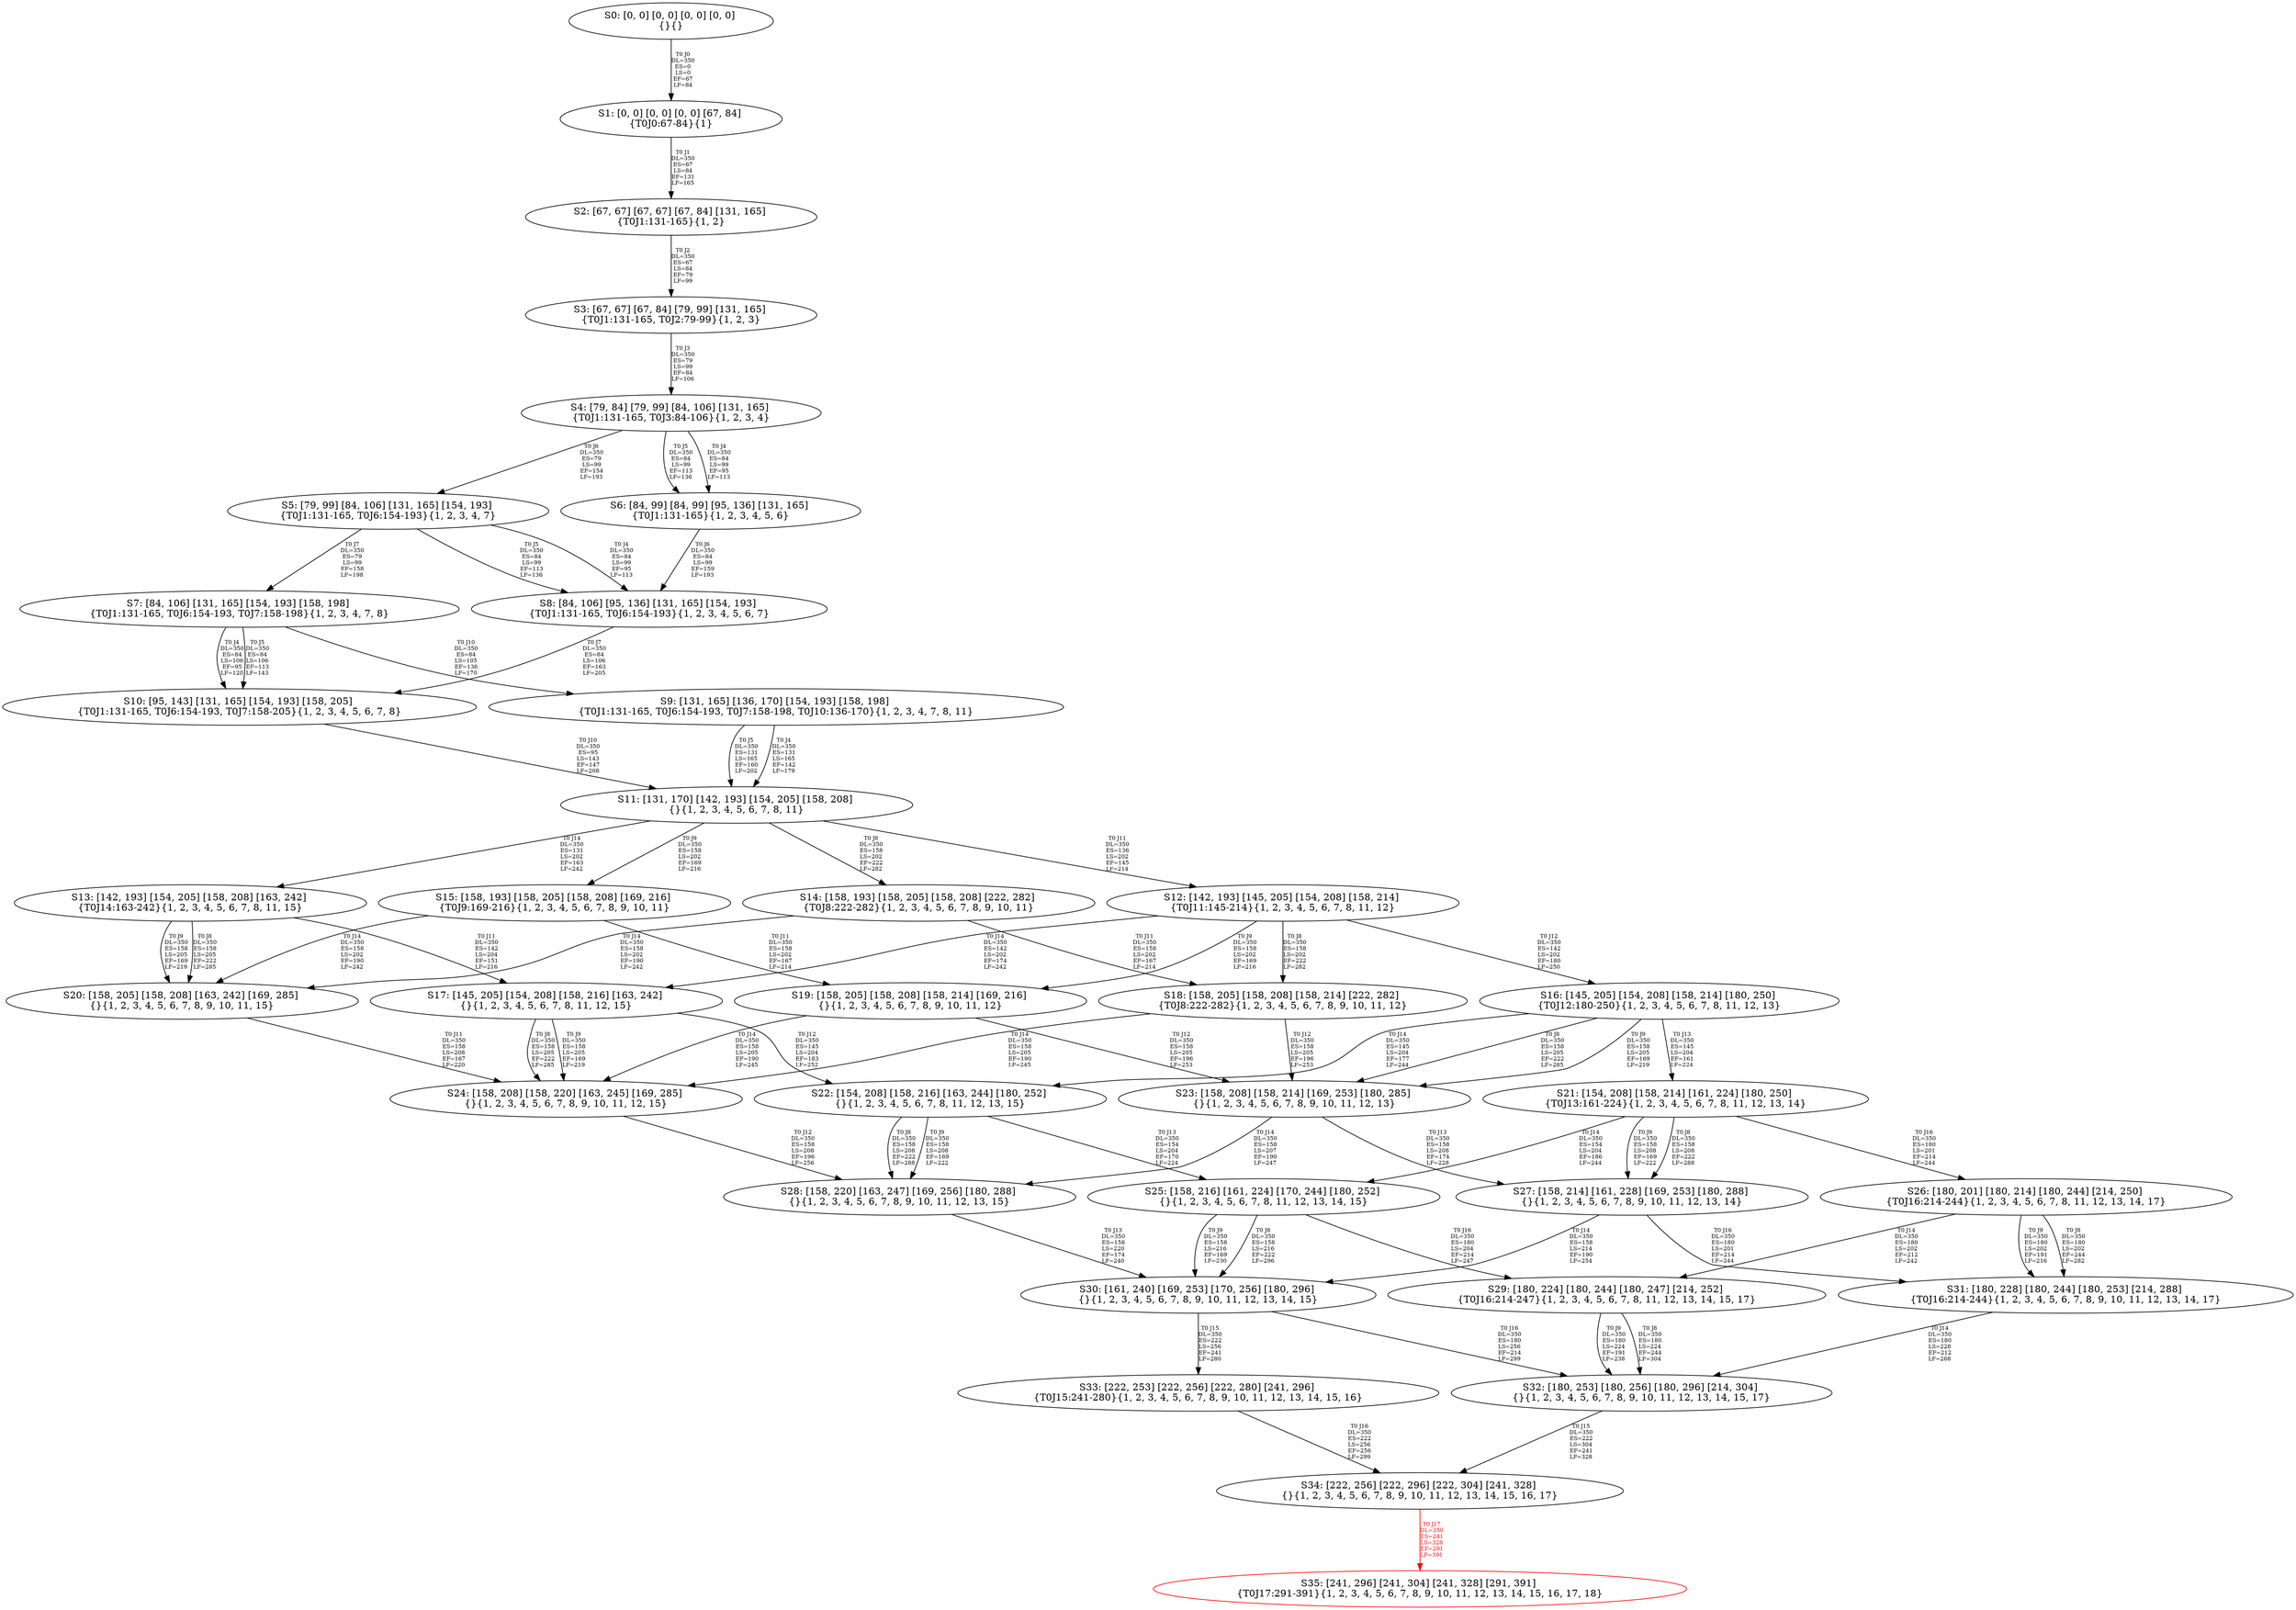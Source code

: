 digraph {
	S0[label="S0: [0, 0] [0, 0] [0, 0] [0, 0] \n{}{}"];
	S1[label="S1: [0, 0] [0, 0] [0, 0] [67, 84] \n{T0J0:67-84}{1}"];
	S2[label="S2: [67, 67] [67, 67] [67, 84] [131, 165] \n{T0J1:131-165}{1, 2}"];
	S3[label="S3: [67, 67] [67, 84] [79, 99] [131, 165] \n{T0J1:131-165, T0J2:79-99}{1, 2, 3}"];
	S4[label="S4: [79, 84] [79, 99] [84, 106] [131, 165] \n{T0J1:131-165, T0J3:84-106}{1, 2, 3, 4}"];
	S5[label="S5: [79, 99] [84, 106] [131, 165] [154, 193] \n{T0J1:131-165, T0J6:154-193}{1, 2, 3, 4, 7}"];
	S6[label="S6: [84, 99] [84, 99] [95, 136] [131, 165] \n{T0J1:131-165}{1, 2, 3, 4, 5, 6}"];
	S7[label="S7: [84, 106] [131, 165] [154, 193] [158, 198] \n{T0J1:131-165, T0J6:154-193, T0J7:158-198}{1, 2, 3, 4, 7, 8}"];
	S8[label="S8: [84, 106] [95, 136] [131, 165] [154, 193] \n{T0J1:131-165, T0J6:154-193}{1, 2, 3, 4, 5, 6, 7}"];
	S9[label="S9: [131, 165] [136, 170] [154, 193] [158, 198] \n{T0J1:131-165, T0J6:154-193, T0J7:158-198, T0J10:136-170}{1, 2, 3, 4, 7, 8, 11}"];
	S10[label="S10: [95, 143] [131, 165] [154, 193] [158, 205] \n{T0J1:131-165, T0J6:154-193, T0J7:158-205}{1, 2, 3, 4, 5, 6, 7, 8}"];
	S11[label="S11: [131, 170] [142, 193] [154, 205] [158, 208] \n{}{1, 2, 3, 4, 5, 6, 7, 8, 11}"];
	S12[label="S12: [142, 193] [145, 205] [154, 208] [158, 214] \n{T0J11:145-214}{1, 2, 3, 4, 5, 6, 7, 8, 11, 12}"];
	S13[label="S13: [142, 193] [154, 205] [158, 208] [163, 242] \n{T0J14:163-242}{1, 2, 3, 4, 5, 6, 7, 8, 11, 15}"];
	S14[label="S14: [158, 193] [158, 205] [158, 208] [222, 282] \n{T0J8:222-282}{1, 2, 3, 4, 5, 6, 7, 8, 9, 10, 11}"];
	S15[label="S15: [158, 193] [158, 205] [158, 208] [169, 216] \n{T0J9:169-216}{1, 2, 3, 4, 5, 6, 7, 8, 9, 10, 11}"];
	S16[label="S16: [145, 205] [154, 208] [158, 214] [180, 250] \n{T0J12:180-250}{1, 2, 3, 4, 5, 6, 7, 8, 11, 12, 13}"];
	S17[label="S17: [145, 205] [154, 208] [158, 216] [163, 242] \n{}{1, 2, 3, 4, 5, 6, 7, 8, 11, 12, 15}"];
	S18[label="S18: [158, 205] [158, 208] [158, 214] [222, 282] \n{T0J8:222-282}{1, 2, 3, 4, 5, 6, 7, 8, 9, 10, 11, 12}"];
	S19[label="S19: [158, 205] [158, 208] [158, 214] [169, 216] \n{}{1, 2, 3, 4, 5, 6, 7, 8, 9, 10, 11, 12}"];
	S20[label="S20: [158, 205] [158, 208] [163, 242] [169, 285] \n{}{1, 2, 3, 4, 5, 6, 7, 8, 9, 10, 11, 15}"];
	S21[label="S21: [154, 208] [158, 214] [161, 224] [180, 250] \n{T0J13:161-224}{1, 2, 3, 4, 5, 6, 7, 8, 11, 12, 13, 14}"];
	S22[label="S22: [154, 208] [158, 216] [163, 244] [180, 252] \n{}{1, 2, 3, 4, 5, 6, 7, 8, 11, 12, 13, 15}"];
	S23[label="S23: [158, 208] [158, 214] [169, 253] [180, 285] \n{}{1, 2, 3, 4, 5, 6, 7, 8, 9, 10, 11, 12, 13}"];
	S24[label="S24: [158, 208] [158, 220] [163, 245] [169, 285] \n{}{1, 2, 3, 4, 5, 6, 7, 8, 9, 10, 11, 12, 15}"];
	S25[label="S25: [158, 216] [161, 224] [170, 244] [180, 252] \n{}{1, 2, 3, 4, 5, 6, 7, 8, 11, 12, 13, 14, 15}"];
	S26[label="S26: [180, 201] [180, 214] [180, 244] [214, 250] \n{T0J16:214-244}{1, 2, 3, 4, 5, 6, 7, 8, 11, 12, 13, 14, 17}"];
	S27[label="S27: [158, 214] [161, 228] [169, 253] [180, 288] \n{}{1, 2, 3, 4, 5, 6, 7, 8, 9, 10, 11, 12, 13, 14}"];
	S28[label="S28: [158, 220] [163, 247] [169, 256] [180, 288] \n{}{1, 2, 3, 4, 5, 6, 7, 8, 9, 10, 11, 12, 13, 15}"];
	S29[label="S29: [180, 224] [180, 244] [180, 247] [214, 252] \n{T0J16:214-247}{1, 2, 3, 4, 5, 6, 7, 8, 11, 12, 13, 14, 15, 17}"];
	S30[label="S30: [161, 240] [169, 253] [170, 256] [180, 296] \n{}{1, 2, 3, 4, 5, 6, 7, 8, 9, 10, 11, 12, 13, 14, 15}"];
	S31[label="S31: [180, 228] [180, 244] [180, 253] [214, 288] \n{T0J16:214-244}{1, 2, 3, 4, 5, 6, 7, 8, 9, 10, 11, 12, 13, 14, 17}"];
	S32[label="S32: [180, 253] [180, 256] [180, 296] [214, 304] \n{}{1, 2, 3, 4, 5, 6, 7, 8, 9, 10, 11, 12, 13, 14, 15, 17}"];
	S33[label="S33: [222, 253] [222, 256] [222, 280] [241, 296] \n{T0J15:241-280}{1, 2, 3, 4, 5, 6, 7, 8, 9, 10, 11, 12, 13, 14, 15, 16}"];
	S34[label="S34: [222, 256] [222, 296] [222, 304] [241, 328] \n{}{1, 2, 3, 4, 5, 6, 7, 8, 9, 10, 11, 12, 13, 14, 15, 16, 17}"];
	S35[label="S35: [241, 296] [241, 304] [241, 328] [291, 391] \n{T0J17:291-391}{1, 2, 3, 4, 5, 6, 7, 8, 9, 10, 11, 12, 13, 14, 15, 16, 17, 18}"];
	S0 -> S1[label="T0 J0\nDL=350\nES=0\nLS=0\nEF=67\nLF=84",fontsize=8];
	S1 -> S2[label="T0 J1\nDL=350\nES=67\nLS=84\nEF=131\nLF=165",fontsize=8];
	S2 -> S3[label="T0 J2\nDL=350\nES=67\nLS=84\nEF=79\nLF=99",fontsize=8];
	S3 -> S4[label="T0 J3\nDL=350\nES=79\nLS=99\nEF=84\nLF=106",fontsize=8];
	S4 -> S6[label="T0 J4\nDL=350\nES=84\nLS=99\nEF=95\nLF=113",fontsize=8];
	S4 -> S6[label="T0 J5\nDL=350\nES=84\nLS=99\nEF=113\nLF=136",fontsize=8];
	S4 -> S5[label="T0 J6\nDL=350\nES=79\nLS=99\nEF=154\nLF=193",fontsize=8];
	S5 -> S8[label="T0 J4\nDL=350\nES=84\nLS=99\nEF=95\nLF=113",fontsize=8];
	S5 -> S8[label="T0 J5\nDL=350\nES=84\nLS=99\nEF=113\nLF=136",fontsize=8];
	S5 -> S7[label="T0 J7\nDL=350\nES=79\nLS=99\nEF=158\nLF=198",fontsize=8];
	S6 -> S8[label="T0 J6\nDL=350\nES=84\nLS=99\nEF=159\nLF=193",fontsize=8];
	S7 -> S10[label="T0 J4\nDL=350\nES=84\nLS=106\nEF=95\nLF=120",fontsize=8];
	S7 -> S10[label="T0 J5\nDL=350\nES=84\nLS=106\nEF=113\nLF=143",fontsize=8];
	S7 -> S9[label="T0 J10\nDL=350\nES=84\nLS=105\nEF=136\nLF=170",fontsize=8];
	S8 -> S10[label="T0 J7\nDL=350\nES=84\nLS=106\nEF=163\nLF=205",fontsize=8];
	S9 -> S11[label="T0 J4\nDL=350\nES=131\nLS=165\nEF=142\nLF=179",fontsize=8];
	S9 -> S11[label="T0 J5\nDL=350\nES=131\nLS=165\nEF=160\nLF=202",fontsize=8];
	S10 -> S11[label="T0 J10\nDL=350\nES=95\nLS=143\nEF=147\nLF=208",fontsize=8];
	S11 -> S14[label="T0 J8\nDL=350\nES=158\nLS=202\nEF=222\nLF=282",fontsize=8];
	S11 -> S15[label="T0 J9\nDL=350\nES=158\nLS=202\nEF=169\nLF=216",fontsize=8];
	S11 -> S12[label="T0 J11\nDL=350\nES=136\nLS=202\nEF=145\nLF=214",fontsize=8];
	S11 -> S13[label="T0 J14\nDL=350\nES=131\nLS=202\nEF=163\nLF=242",fontsize=8];
	S12 -> S18[label="T0 J8\nDL=350\nES=158\nLS=202\nEF=222\nLF=282",fontsize=8];
	S12 -> S19[label="T0 J9\nDL=350\nES=158\nLS=202\nEF=169\nLF=216",fontsize=8];
	S12 -> S16[label="T0 J12\nDL=350\nES=142\nLS=202\nEF=180\nLF=250",fontsize=8];
	S12 -> S17[label="T0 J14\nDL=350\nES=142\nLS=202\nEF=174\nLF=242",fontsize=8];
	S13 -> S20[label="T0 J8\nDL=350\nES=158\nLS=205\nEF=222\nLF=285",fontsize=8];
	S13 -> S20[label="T0 J9\nDL=350\nES=158\nLS=205\nEF=169\nLF=219",fontsize=8];
	S13 -> S17[label="T0 J11\nDL=350\nES=142\nLS=204\nEF=151\nLF=216",fontsize=8];
	S14 -> S18[label="T0 J11\nDL=350\nES=158\nLS=202\nEF=167\nLF=214",fontsize=8];
	S14 -> S20[label="T0 J14\nDL=350\nES=158\nLS=202\nEF=190\nLF=242",fontsize=8];
	S15 -> S19[label="T0 J11\nDL=350\nES=158\nLS=202\nEF=167\nLF=214",fontsize=8];
	S15 -> S20[label="T0 J14\nDL=350\nES=158\nLS=202\nEF=190\nLF=242",fontsize=8];
	S16 -> S23[label="T0 J8\nDL=350\nES=158\nLS=205\nEF=222\nLF=285",fontsize=8];
	S16 -> S23[label="T0 J9\nDL=350\nES=158\nLS=205\nEF=169\nLF=219",fontsize=8];
	S16 -> S21[label="T0 J13\nDL=350\nES=145\nLS=204\nEF=161\nLF=224",fontsize=8];
	S16 -> S22[label="T0 J14\nDL=350\nES=145\nLS=204\nEF=177\nLF=244",fontsize=8];
	S17 -> S24[label="T0 J8\nDL=350\nES=158\nLS=205\nEF=222\nLF=285",fontsize=8];
	S17 -> S24[label="T0 J9\nDL=350\nES=158\nLS=205\nEF=169\nLF=219",fontsize=8];
	S17 -> S22[label="T0 J12\nDL=350\nES=145\nLS=204\nEF=183\nLF=252",fontsize=8];
	S18 -> S23[label="T0 J12\nDL=350\nES=158\nLS=205\nEF=196\nLF=253",fontsize=8];
	S18 -> S24[label="T0 J14\nDL=350\nES=158\nLS=205\nEF=190\nLF=245",fontsize=8];
	S19 -> S23[label="T0 J12\nDL=350\nES=158\nLS=205\nEF=196\nLF=253",fontsize=8];
	S19 -> S24[label="T0 J14\nDL=350\nES=158\nLS=205\nEF=190\nLF=245",fontsize=8];
	S20 -> S24[label="T0 J11\nDL=350\nES=158\nLS=208\nEF=167\nLF=220",fontsize=8];
	S21 -> S27[label="T0 J8\nDL=350\nES=158\nLS=208\nEF=222\nLF=288",fontsize=8];
	S21 -> S27[label="T0 J9\nDL=350\nES=158\nLS=208\nEF=169\nLF=222",fontsize=8];
	S21 -> S25[label="T0 J14\nDL=350\nES=154\nLS=204\nEF=186\nLF=244",fontsize=8];
	S21 -> S26[label="T0 J16\nDL=350\nES=180\nLS=201\nEF=214\nLF=244",fontsize=8];
	S22 -> S28[label="T0 J8\nDL=350\nES=158\nLS=208\nEF=222\nLF=288",fontsize=8];
	S22 -> S28[label="T0 J9\nDL=350\nES=158\nLS=208\nEF=169\nLF=222",fontsize=8];
	S22 -> S25[label="T0 J13\nDL=350\nES=154\nLS=204\nEF=170\nLF=224",fontsize=8];
	S23 -> S27[label="T0 J13\nDL=350\nES=158\nLS=208\nEF=174\nLF=228",fontsize=8];
	S23 -> S28[label="T0 J14\nDL=350\nES=158\nLS=207\nEF=190\nLF=247",fontsize=8];
	S24 -> S28[label="T0 J12\nDL=350\nES=158\nLS=208\nEF=196\nLF=256",fontsize=8];
	S25 -> S30[label="T0 J8\nDL=350\nES=158\nLS=216\nEF=222\nLF=296",fontsize=8];
	S25 -> S30[label="T0 J9\nDL=350\nES=158\nLS=216\nEF=169\nLF=230",fontsize=8];
	S25 -> S29[label="T0 J16\nDL=350\nES=180\nLS=204\nEF=214\nLF=247",fontsize=8];
	S26 -> S31[label="T0 J8\nDL=350\nES=180\nLS=202\nEF=244\nLF=282",fontsize=8];
	S26 -> S31[label="T0 J9\nDL=350\nES=180\nLS=202\nEF=191\nLF=216",fontsize=8];
	S26 -> S29[label="T0 J14\nDL=350\nES=180\nLS=202\nEF=212\nLF=242",fontsize=8];
	S27 -> S30[label="T0 J14\nDL=350\nES=158\nLS=214\nEF=190\nLF=254",fontsize=8];
	S27 -> S31[label="T0 J16\nDL=350\nES=180\nLS=201\nEF=214\nLF=244",fontsize=8];
	S28 -> S30[label="T0 J13\nDL=350\nES=158\nLS=220\nEF=174\nLF=240",fontsize=8];
	S29 -> S32[label="T0 J8\nDL=350\nES=180\nLS=224\nEF=244\nLF=304",fontsize=8];
	S29 -> S32[label="T0 J9\nDL=350\nES=180\nLS=224\nEF=191\nLF=238",fontsize=8];
	S30 -> S33[label="T0 J15\nDL=350\nES=222\nLS=256\nEF=241\nLF=280",fontsize=8];
	S30 -> S32[label="T0 J16\nDL=350\nES=180\nLS=256\nEF=214\nLF=299",fontsize=8];
	S31 -> S32[label="T0 J14\nDL=350\nES=180\nLS=228\nEF=212\nLF=268",fontsize=8];
	S32 -> S34[label="T0 J15\nDL=350\nES=222\nLS=304\nEF=241\nLF=328",fontsize=8];
	S33 -> S34[label="T0 J16\nDL=350\nES=222\nLS=256\nEF=256\nLF=299",fontsize=8];
	S34 -> S35[label="T0 J17\nDL=350\nES=241\nLS=328\nEF=291\nLF=391",color=Red,fontcolor=Red,fontsize=8];
S35[color=Red];
}
